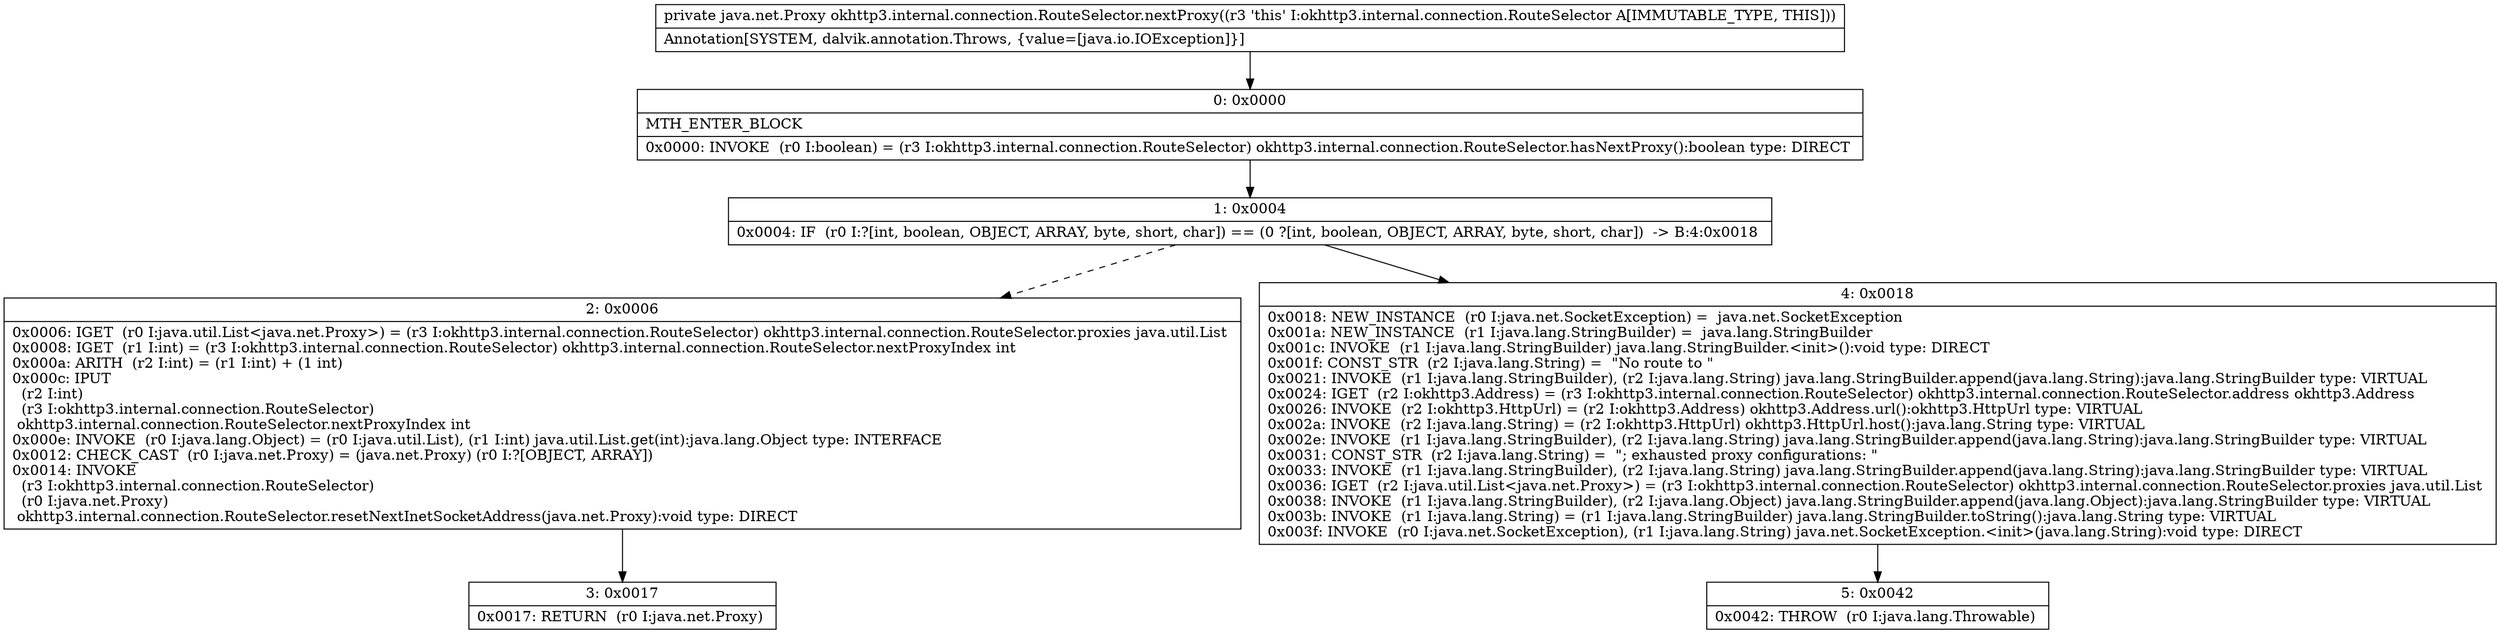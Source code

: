 digraph "CFG forokhttp3.internal.connection.RouteSelector.nextProxy()Ljava\/net\/Proxy;" {
Node_0 [shape=record,label="{0\:\ 0x0000|MTH_ENTER_BLOCK\l|0x0000: INVOKE  (r0 I:boolean) = (r3 I:okhttp3.internal.connection.RouteSelector) okhttp3.internal.connection.RouteSelector.hasNextProxy():boolean type: DIRECT \l}"];
Node_1 [shape=record,label="{1\:\ 0x0004|0x0004: IF  (r0 I:?[int, boolean, OBJECT, ARRAY, byte, short, char]) == (0 ?[int, boolean, OBJECT, ARRAY, byte, short, char])  \-\> B:4:0x0018 \l}"];
Node_2 [shape=record,label="{2\:\ 0x0006|0x0006: IGET  (r0 I:java.util.List\<java.net.Proxy\>) = (r3 I:okhttp3.internal.connection.RouteSelector) okhttp3.internal.connection.RouteSelector.proxies java.util.List \l0x0008: IGET  (r1 I:int) = (r3 I:okhttp3.internal.connection.RouteSelector) okhttp3.internal.connection.RouteSelector.nextProxyIndex int \l0x000a: ARITH  (r2 I:int) = (r1 I:int) + (1 int) \l0x000c: IPUT  \l  (r2 I:int)\l  (r3 I:okhttp3.internal.connection.RouteSelector)\l okhttp3.internal.connection.RouteSelector.nextProxyIndex int \l0x000e: INVOKE  (r0 I:java.lang.Object) = (r0 I:java.util.List), (r1 I:int) java.util.List.get(int):java.lang.Object type: INTERFACE \l0x0012: CHECK_CAST  (r0 I:java.net.Proxy) = (java.net.Proxy) (r0 I:?[OBJECT, ARRAY]) \l0x0014: INVOKE  \l  (r3 I:okhttp3.internal.connection.RouteSelector)\l  (r0 I:java.net.Proxy)\l okhttp3.internal.connection.RouteSelector.resetNextInetSocketAddress(java.net.Proxy):void type: DIRECT \l}"];
Node_3 [shape=record,label="{3\:\ 0x0017|0x0017: RETURN  (r0 I:java.net.Proxy) \l}"];
Node_4 [shape=record,label="{4\:\ 0x0018|0x0018: NEW_INSTANCE  (r0 I:java.net.SocketException) =  java.net.SocketException \l0x001a: NEW_INSTANCE  (r1 I:java.lang.StringBuilder) =  java.lang.StringBuilder \l0x001c: INVOKE  (r1 I:java.lang.StringBuilder) java.lang.StringBuilder.\<init\>():void type: DIRECT \l0x001f: CONST_STR  (r2 I:java.lang.String) =  \"No route to \" \l0x0021: INVOKE  (r1 I:java.lang.StringBuilder), (r2 I:java.lang.String) java.lang.StringBuilder.append(java.lang.String):java.lang.StringBuilder type: VIRTUAL \l0x0024: IGET  (r2 I:okhttp3.Address) = (r3 I:okhttp3.internal.connection.RouteSelector) okhttp3.internal.connection.RouteSelector.address okhttp3.Address \l0x0026: INVOKE  (r2 I:okhttp3.HttpUrl) = (r2 I:okhttp3.Address) okhttp3.Address.url():okhttp3.HttpUrl type: VIRTUAL \l0x002a: INVOKE  (r2 I:java.lang.String) = (r2 I:okhttp3.HttpUrl) okhttp3.HttpUrl.host():java.lang.String type: VIRTUAL \l0x002e: INVOKE  (r1 I:java.lang.StringBuilder), (r2 I:java.lang.String) java.lang.StringBuilder.append(java.lang.String):java.lang.StringBuilder type: VIRTUAL \l0x0031: CONST_STR  (r2 I:java.lang.String) =  \"; exhausted proxy configurations: \" \l0x0033: INVOKE  (r1 I:java.lang.StringBuilder), (r2 I:java.lang.String) java.lang.StringBuilder.append(java.lang.String):java.lang.StringBuilder type: VIRTUAL \l0x0036: IGET  (r2 I:java.util.List\<java.net.Proxy\>) = (r3 I:okhttp3.internal.connection.RouteSelector) okhttp3.internal.connection.RouteSelector.proxies java.util.List \l0x0038: INVOKE  (r1 I:java.lang.StringBuilder), (r2 I:java.lang.Object) java.lang.StringBuilder.append(java.lang.Object):java.lang.StringBuilder type: VIRTUAL \l0x003b: INVOKE  (r1 I:java.lang.String) = (r1 I:java.lang.StringBuilder) java.lang.StringBuilder.toString():java.lang.String type: VIRTUAL \l0x003f: INVOKE  (r0 I:java.net.SocketException), (r1 I:java.lang.String) java.net.SocketException.\<init\>(java.lang.String):void type: DIRECT \l}"];
Node_5 [shape=record,label="{5\:\ 0x0042|0x0042: THROW  (r0 I:java.lang.Throwable) \l}"];
MethodNode[shape=record,label="{private java.net.Proxy okhttp3.internal.connection.RouteSelector.nextProxy((r3 'this' I:okhttp3.internal.connection.RouteSelector A[IMMUTABLE_TYPE, THIS]))  | Annotation[SYSTEM, dalvik.annotation.Throws, \{value=[java.io.IOException]\}]\l}"];
MethodNode -> Node_0;
Node_0 -> Node_1;
Node_1 -> Node_2[style=dashed];
Node_1 -> Node_4;
Node_2 -> Node_3;
Node_4 -> Node_5;
}

